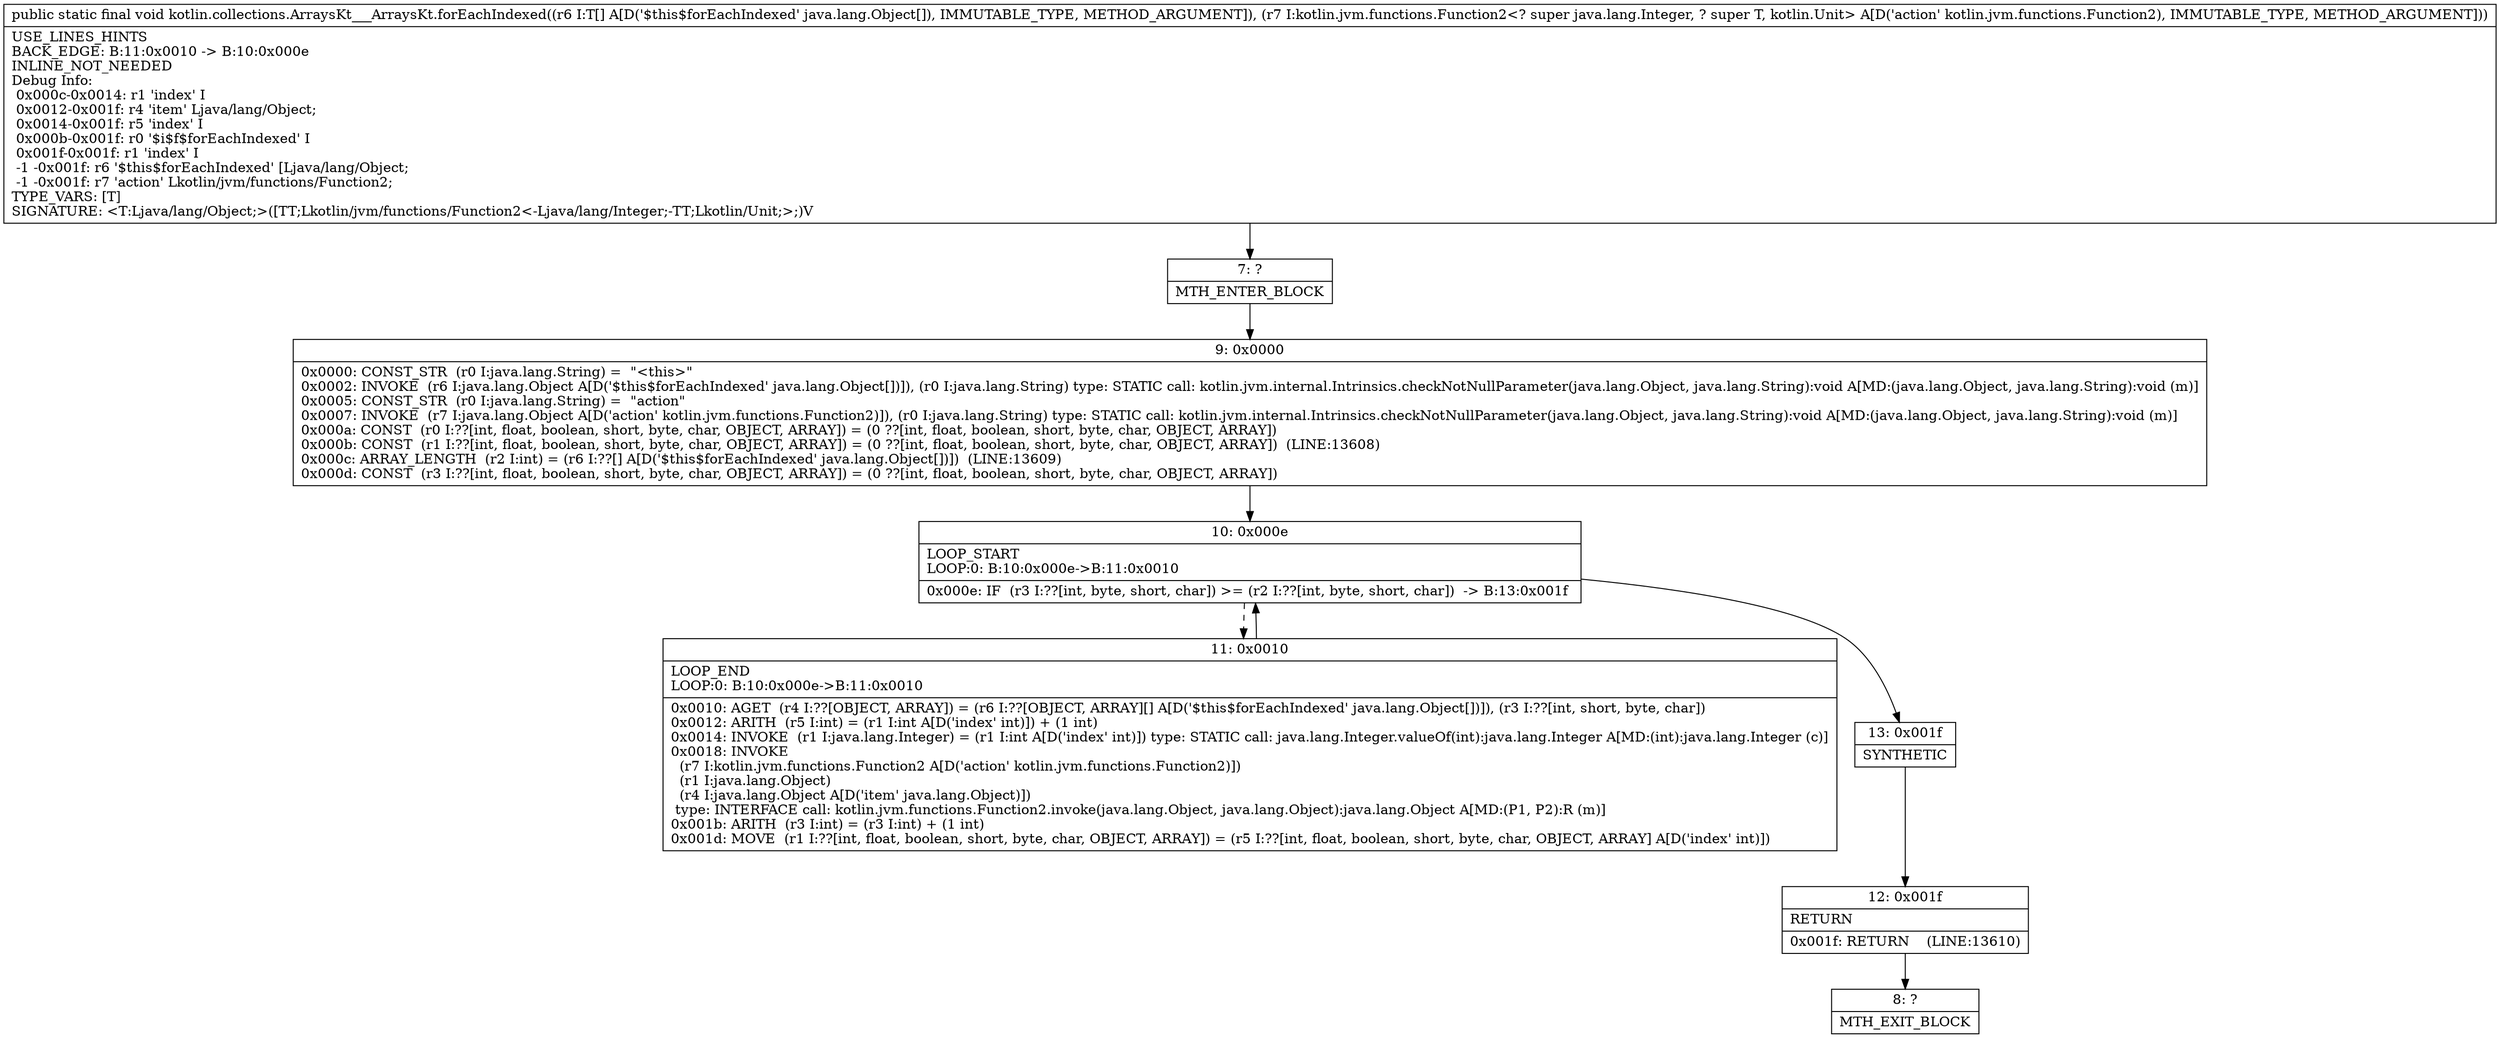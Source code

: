 digraph "CFG forkotlin.collections.ArraysKt___ArraysKt.forEachIndexed([Ljava\/lang\/Object;Lkotlin\/jvm\/functions\/Function2;)V" {
Node_7 [shape=record,label="{7\:\ ?|MTH_ENTER_BLOCK\l}"];
Node_9 [shape=record,label="{9\:\ 0x0000|0x0000: CONST_STR  (r0 I:java.lang.String) =  \"\<this\>\" \l0x0002: INVOKE  (r6 I:java.lang.Object A[D('$this$forEachIndexed' java.lang.Object[])]), (r0 I:java.lang.String) type: STATIC call: kotlin.jvm.internal.Intrinsics.checkNotNullParameter(java.lang.Object, java.lang.String):void A[MD:(java.lang.Object, java.lang.String):void (m)]\l0x0005: CONST_STR  (r0 I:java.lang.String) =  \"action\" \l0x0007: INVOKE  (r7 I:java.lang.Object A[D('action' kotlin.jvm.functions.Function2)]), (r0 I:java.lang.String) type: STATIC call: kotlin.jvm.internal.Intrinsics.checkNotNullParameter(java.lang.Object, java.lang.String):void A[MD:(java.lang.Object, java.lang.String):void (m)]\l0x000a: CONST  (r0 I:??[int, float, boolean, short, byte, char, OBJECT, ARRAY]) = (0 ??[int, float, boolean, short, byte, char, OBJECT, ARRAY]) \l0x000b: CONST  (r1 I:??[int, float, boolean, short, byte, char, OBJECT, ARRAY]) = (0 ??[int, float, boolean, short, byte, char, OBJECT, ARRAY])  (LINE:13608)\l0x000c: ARRAY_LENGTH  (r2 I:int) = (r6 I:??[] A[D('$this$forEachIndexed' java.lang.Object[])])  (LINE:13609)\l0x000d: CONST  (r3 I:??[int, float, boolean, short, byte, char, OBJECT, ARRAY]) = (0 ??[int, float, boolean, short, byte, char, OBJECT, ARRAY]) \l}"];
Node_10 [shape=record,label="{10\:\ 0x000e|LOOP_START\lLOOP:0: B:10:0x000e\-\>B:11:0x0010\l|0x000e: IF  (r3 I:??[int, byte, short, char]) \>= (r2 I:??[int, byte, short, char])  \-\> B:13:0x001f \l}"];
Node_11 [shape=record,label="{11\:\ 0x0010|LOOP_END\lLOOP:0: B:10:0x000e\-\>B:11:0x0010\l|0x0010: AGET  (r4 I:??[OBJECT, ARRAY]) = (r6 I:??[OBJECT, ARRAY][] A[D('$this$forEachIndexed' java.lang.Object[])]), (r3 I:??[int, short, byte, char]) \l0x0012: ARITH  (r5 I:int) = (r1 I:int A[D('index' int)]) + (1 int) \l0x0014: INVOKE  (r1 I:java.lang.Integer) = (r1 I:int A[D('index' int)]) type: STATIC call: java.lang.Integer.valueOf(int):java.lang.Integer A[MD:(int):java.lang.Integer (c)]\l0x0018: INVOKE  \l  (r7 I:kotlin.jvm.functions.Function2 A[D('action' kotlin.jvm.functions.Function2)])\l  (r1 I:java.lang.Object)\l  (r4 I:java.lang.Object A[D('item' java.lang.Object)])\l type: INTERFACE call: kotlin.jvm.functions.Function2.invoke(java.lang.Object, java.lang.Object):java.lang.Object A[MD:(P1, P2):R (m)]\l0x001b: ARITH  (r3 I:int) = (r3 I:int) + (1 int) \l0x001d: MOVE  (r1 I:??[int, float, boolean, short, byte, char, OBJECT, ARRAY]) = (r5 I:??[int, float, boolean, short, byte, char, OBJECT, ARRAY] A[D('index' int)]) \l}"];
Node_13 [shape=record,label="{13\:\ 0x001f|SYNTHETIC\l}"];
Node_12 [shape=record,label="{12\:\ 0x001f|RETURN\l|0x001f: RETURN    (LINE:13610)\l}"];
Node_8 [shape=record,label="{8\:\ ?|MTH_EXIT_BLOCK\l}"];
MethodNode[shape=record,label="{public static final void kotlin.collections.ArraysKt___ArraysKt.forEachIndexed((r6 I:T[] A[D('$this$forEachIndexed' java.lang.Object[]), IMMUTABLE_TYPE, METHOD_ARGUMENT]), (r7 I:kotlin.jvm.functions.Function2\<? super java.lang.Integer, ? super T, kotlin.Unit\> A[D('action' kotlin.jvm.functions.Function2), IMMUTABLE_TYPE, METHOD_ARGUMENT]))  | USE_LINES_HINTS\lBACK_EDGE: B:11:0x0010 \-\> B:10:0x000e\lINLINE_NOT_NEEDED\lDebug Info:\l  0x000c\-0x0014: r1 'index' I\l  0x0012\-0x001f: r4 'item' Ljava\/lang\/Object;\l  0x0014\-0x001f: r5 'index' I\l  0x000b\-0x001f: r0 '$i$f$forEachIndexed' I\l  0x001f\-0x001f: r1 'index' I\l  \-1 \-0x001f: r6 '$this$forEachIndexed' [Ljava\/lang\/Object;\l  \-1 \-0x001f: r7 'action' Lkotlin\/jvm\/functions\/Function2;\lTYPE_VARS: [T]\lSIGNATURE: \<T:Ljava\/lang\/Object;\>([TT;Lkotlin\/jvm\/functions\/Function2\<\-Ljava\/lang\/Integer;\-TT;Lkotlin\/Unit;\>;)V\l}"];
MethodNode -> Node_7;Node_7 -> Node_9;
Node_9 -> Node_10;
Node_10 -> Node_11[style=dashed];
Node_10 -> Node_13;
Node_11 -> Node_10;
Node_13 -> Node_12;
Node_12 -> Node_8;
}

